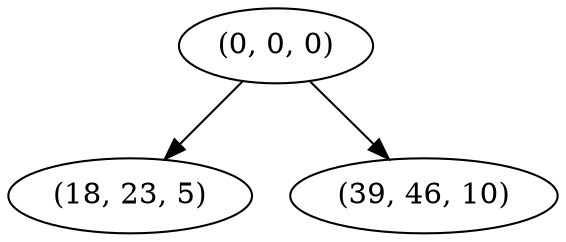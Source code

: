 digraph tree {
    "(0, 0, 0)";
    "(18, 23, 5)";
    "(39, 46, 10)";
    "(0, 0, 0)" -> "(18, 23, 5)";
    "(0, 0, 0)" -> "(39, 46, 10)";
}
